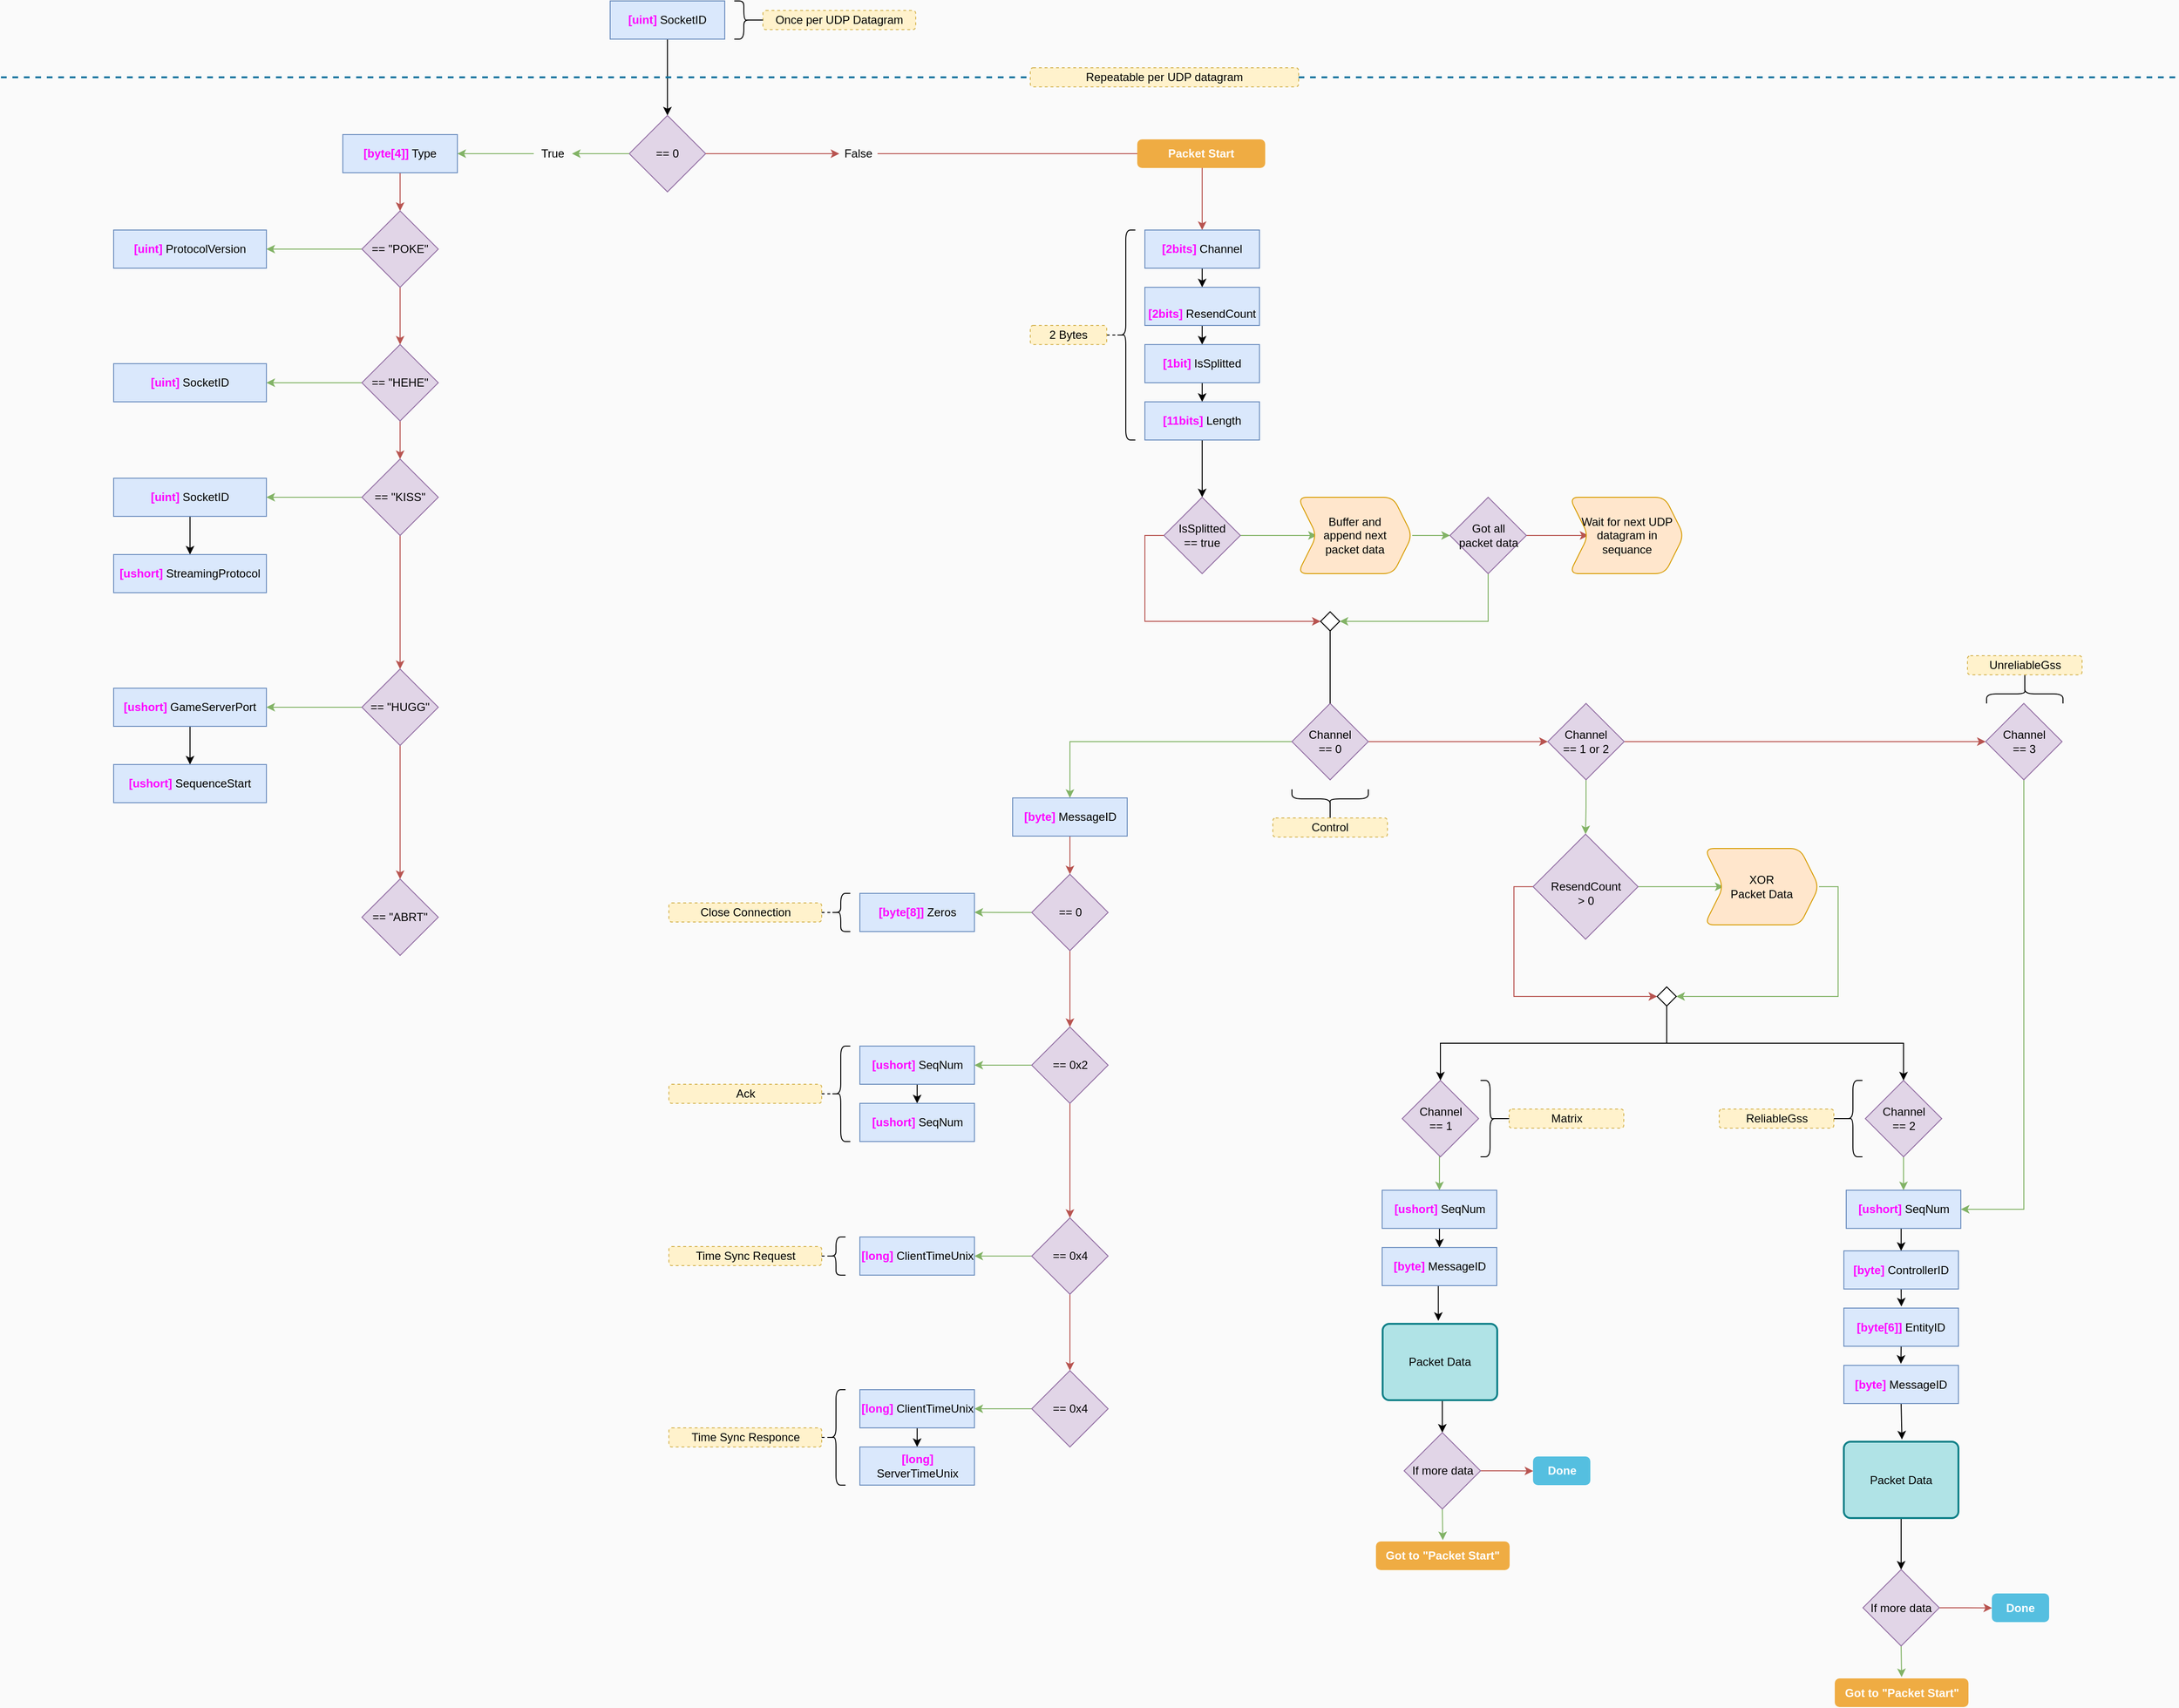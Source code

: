 <mxfile version="10.7.7" type="device"><diagram id="XU6tWNC5kM0793WoLSY4" name="Page-1"><mxGraphModel dx="2434" dy="1565" grid="0" gridSize="10" guides="1" tooltips="1" connect="1" arrows="1" fold="1" page="0" pageScale="1" pageWidth="850" pageHeight="1100" background="#FAFAFA" math="0" shadow="0"><root><mxCell id="0"/><mxCell id="1" parent="0"/><mxCell id="kHYOnAYjm4dUGrkL1IMa-3" style="edgeStyle=orthogonalEdgeStyle;rounded=0;orthogonalLoop=1;jettySize=auto;html=1;exitX=0.5;exitY=1;exitDx=0;exitDy=0;entryX=0.5;entryY=0;entryDx=0;entryDy=0;" parent="1" source="kHYOnAYjm4dUGrkL1IMa-1" target="kHYOnAYjm4dUGrkL1IMa-2" edge="1"><mxGeometry relative="1" as="geometry"/></mxCell><mxCell id="kHYOnAYjm4dUGrkL1IMa-1" value="&lt;div&gt;&lt;font color=&quot;#FF00FF&quot;&gt;&lt;b&gt;[uint]&lt;/b&gt;&lt;/font&gt; SocketID&lt;/div&gt;" style="rounded=0;whiteSpace=wrap;html=1;fillColor=#dae8fc;strokeColor=#6c8ebf;" parent="1" vertex="1"><mxGeometry x="360" y="-40" width="120" height="40" as="geometry"/></mxCell><mxCell id="kHYOnAYjm4dUGrkL1IMa-29" style="edgeStyle=orthogonalEdgeStyle;rounded=0;orthogonalLoop=1;jettySize=auto;html=1;exitX=0;exitY=0.5;exitDx=0;exitDy=0;fillColor=#d5e8d4;strokeColor=#82b366;" parent="1" source="kHYOnAYjm4dUGrkL1IMa-42" target="kHYOnAYjm4dUGrkL1IMa-4" edge="1"><mxGeometry relative="1" as="geometry"/></mxCell><mxCell id="kHYOnAYjm4dUGrkL1IMa-40" style="edgeStyle=orthogonalEdgeStyle;rounded=0;orthogonalLoop=1;jettySize=auto;html=1;exitX=1;exitY=0.5;exitDx=0;exitDy=0;entryX=0.5;entryY=0;entryDx=0;entryDy=0;fillColor=#f8cecc;strokeColor=#b85450;" parent="1" source="kHYOnAYjm4dUGrkL1IMa-45" target="kHYOnAYjm4dUGrkL1IMa-36" edge="1"><mxGeometry relative="1" as="geometry"/></mxCell><mxCell id="kHYOnAYjm4dUGrkL1IMa-2" value="== 0" style="rhombus;whiteSpace=wrap;html=1;fillColor=#e1d5e7;strokeColor=#9673a6;" parent="1" vertex="1"><mxGeometry x="380" y="80" width="80" height="80" as="geometry"/></mxCell><mxCell id="kHYOnAYjm4dUGrkL1IMa-6" style="edgeStyle=orthogonalEdgeStyle;rounded=0;orthogonalLoop=1;jettySize=auto;html=1;exitX=0.5;exitY=1;exitDx=0;exitDy=0;entryX=0.5;entryY=0;entryDx=0;entryDy=0;fillColor=#f8cecc;strokeColor=#b85450;" parent="1" source="kHYOnAYjm4dUGrkL1IMa-4" target="kHYOnAYjm4dUGrkL1IMa-5" edge="1"><mxGeometry relative="1" as="geometry"/></mxCell><mxCell id="kHYOnAYjm4dUGrkL1IMa-4" value="&lt;font color=&quot;#FF00FF&quot;&gt;&lt;b&gt;[byte[4]]&lt;/b&gt;&lt;/font&gt; Type" style="rounded=0;whiteSpace=wrap;html=1;fillColor=#dae8fc;strokeColor=#6c8ebf;" parent="1" vertex="1"><mxGeometry x="80" y="100" width="120" height="40" as="geometry"/></mxCell><mxCell id="kHYOnAYjm4dUGrkL1IMa-8" style="edgeStyle=orthogonalEdgeStyle;rounded=0;orthogonalLoop=1;jettySize=auto;html=1;entryX=1;entryY=0.5;entryDx=0;entryDy=0;fillColor=#d5e8d4;strokeColor=#82b366;" parent="1" source="kHYOnAYjm4dUGrkL1IMa-5" target="kHYOnAYjm4dUGrkL1IMa-7" edge="1"><mxGeometry relative="1" as="geometry"/></mxCell><mxCell id="kHYOnAYjm4dUGrkL1IMa-12" style="edgeStyle=orthogonalEdgeStyle;rounded=0;orthogonalLoop=1;jettySize=auto;html=1;exitX=0.5;exitY=1;exitDx=0;exitDy=0;entryX=0.5;entryY=0;entryDx=0;entryDy=0;fillColor=#f8cecc;strokeColor=#b85450;" parent="1" source="kHYOnAYjm4dUGrkL1IMa-5" target="kHYOnAYjm4dUGrkL1IMa-10" edge="1"><mxGeometry relative="1" as="geometry"/></mxCell><mxCell id="kHYOnAYjm4dUGrkL1IMa-5" value="== &quot;POKE&quot;" style="rhombus;whiteSpace=wrap;html=1;fillColor=#e1d5e7;strokeColor=#9673a6;" parent="1" vertex="1"><mxGeometry x="100" y="180" width="80" height="80" as="geometry"/></mxCell><mxCell id="kHYOnAYjm4dUGrkL1IMa-7" value="&lt;font color=&quot;#FF00FF&quot;&gt;&lt;b&gt;[uint]&lt;/b&gt;&lt;/font&gt; ProtocolVersion" style="rounded=0;whiteSpace=wrap;html=1;fillColor=#dae8fc;strokeColor=#6c8ebf;" parent="1" vertex="1"><mxGeometry x="-160" y="200" width="160" height="40" as="geometry"/></mxCell><mxCell id="kHYOnAYjm4dUGrkL1IMa-9" style="edgeStyle=orthogonalEdgeStyle;rounded=0;orthogonalLoop=1;jettySize=auto;html=1;entryX=1;entryY=0.5;entryDx=0;entryDy=0;fillColor=#d5e8d4;strokeColor=#82b366;" parent="1" source="kHYOnAYjm4dUGrkL1IMa-10" target="kHYOnAYjm4dUGrkL1IMa-11" edge="1"><mxGeometry relative="1" as="geometry"/></mxCell><mxCell id="kHYOnAYjm4dUGrkL1IMa-19" style="edgeStyle=orthogonalEdgeStyle;rounded=0;orthogonalLoop=1;jettySize=auto;html=1;exitX=0.5;exitY=1;exitDx=0;exitDy=0;entryX=0.5;entryY=0;entryDx=0;entryDy=0;fillColor=#f8cecc;strokeColor=#b85450;" parent="1" source="kHYOnAYjm4dUGrkL1IMa-10" target="kHYOnAYjm4dUGrkL1IMa-14" edge="1"><mxGeometry relative="1" as="geometry"/></mxCell><mxCell id="kHYOnAYjm4dUGrkL1IMa-10" value="== &quot;HEHE&quot;" style="rhombus;whiteSpace=wrap;html=1;fillColor=#e1d5e7;strokeColor=#9673a6;" parent="1" vertex="1"><mxGeometry x="100" y="320" width="80" height="80" as="geometry"/></mxCell><mxCell id="kHYOnAYjm4dUGrkL1IMa-11" value="&lt;font color=&quot;#FF00FF&quot;&gt;&lt;b&gt;[uint]&lt;/b&gt;&lt;/font&gt; SocketID" style="rounded=0;whiteSpace=wrap;html=1;fillColor=#dae8fc;strokeColor=#6c8ebf;" parent="1" vertex="1"><mxGeometry x="-160" y="340" width="160" height="40" as="geometry"/></mxCell><mxCell id="kHYOnAYjm4dUGrkL1IMa-13" style="edgeStyle=orthogonalEdgeStyle;rounded=0;orthogonalLoop=1;jettySize=auto;html=1;entryX=1;entryY=0.5;entryDx=0;entryDy=0;fillColor=#d5e8d4;strokeColor=#82b366;" parent="1" source="kHYOnAYjm4dUGrkL1IMa-14" target="kHYOnAYjm4dUGrkL1IMa-15" edge="1"><mxGeometry relative="1" as="geometry"/></mxCell><mxCell id="kHYOnAYjm4dUGrkL1IMa-22" style="edgeStyle=orthogonalEdgeStyle;rounded=0;orthogonalLoop=1;jettySize=auto;html=1;exitX=0.5;exitY=1;exitDx=0;exitDy=0;entryX=0.5;entryY=0;entryDx=0;entryDy=0;fillColor=#f8cecc;strokeColor=#b85450;" parent="1" source="kHYOnAYjm4dUGrkL1IMa-14" target="kHYOnAYjm4dUGrkL1IMa-17" edge="1"><mxGeometry relative="1" as="geometry"/></mxCell><mxCell id="kHYOnAYjm4dUGrkL1IMa-14" value="== &quot;KISS&quot;" style="rhombus;whiteSpace=wrap;html=1;fillColor=#e1d5e7;strokeColor=#9673a6;" parent="1" vertex="1"><mxGeometry x="100" y="440" width="80" height="80" as="geometry"/></mxCell><mxCell id="kHYOnAYjm4dUGrkL1IMa-21" style="edgeStyle=orthogonalEdgeStyle;rounded=0;orthogonalLoop=1;jettySize=auto;html=1;exitX=0.5;exitY=1;exitDx=0;exitDy=0;entryX=0.5;entryY=0;entryDx=0;entryDy=0;" parent="1" source="kHYOnAYjm4dUGrkL1IMa-15" target="kHYOnAYjm4dUGrkL1IMa-20" edge="1"><mxGeometry relative="1" as="geometry"/></mxCell><mxCell id="kHYOnAYjm4dUGrkL1IMa-15" value="&lt;font color=&quot;#FF00FF&quot;&gt;&lt;b&gt;[uint]&lt;/b&gt;&lt;/font&gt; SocketID" style="rounded=0;whiteSpace=wrap;html=1;fillColor=#dae8fc;strokeColor=#6c8ebf;" parent="1" vertex="1"><mxGeometry x="-160" y="460" width="160" height="40" as="geometry"/></mxCell><mxCell id="kHYOnAYjm4dUGrkL1IMa-16" style="edgeStyle=orthogonalEdgeStyle;rounded=0;orthogonalLoop=1;jettySize=auto;html=1;entryX=1;entryY=0.5;entryDx=0;entryDy=0;fillColor=#d5e8d4;strokeColor=#82b366;" parent="1" source="kHYOnAYjm4dUGrkL1IMa-17" target="kHYOnAYjm4dUGrkL1IMa-18" edge="1"><mxGeometry relative="1" as="geometry"/></mxCell><mxCell id="kHYOnAYjm4dUGrkL1IMa-27" style="edgeStyle=orthogonalEdgeStyle;rounded=0;orthogonalLoop=1;jettySize=auto;html=1;exitX=0.5;exitY=1;exitDx=0;exitDy=0;entryX=0.5;entryY=0;entryDx=0;entryDy=0;fillColor=#f8cecc;strokeColor=#b85450;" parent="1" source="kHYOnAYjm4dUGrkL1IMa-17" target="kHYOnAYjm4dUGrkL1IMa-26" edge="1"><mxGeometry relative="1" as="geometry"/></mxCell><mxCell id="kHYOnAYjm4dUGrkL1IMa-17" value="== &quot;HUGG&quot;" style="rhombus;whiteSpace=wrap;html=1;fillColor=#e1d5e7;strokeColor=#9673a6;" parent="1" vertex="1"><mxGeometry x="100" y="660" width="80" height="80" as="geometry"/></mxCell><mxCell id="kHYOnAYjm4dUGrkL1IMa-24" style="edgeStyle=orthogonalEdgeStyle;rounded=0;orthogonalLoop=1;jettySize=auto;html=1;exitX=0.5;exitY=1;exitDx=0;exitDy=0;entryX=0.5;entryY=0;entryDx=0;entryDy=0;" parent="1" source="kHYOnAYjm4dUGrkL1IMa-18" target="kHYOnAYjm4dUGrkL1IMa-23" edge="1"><mxGeometry relative="1" as="geometry"/></mxCell><mxCell id="kHYOnAYjm4dUGrkL1IMa-18" value="&lt;font color=&quot;#FF00FF&quot;&gt;&lt;b&gt;[ushort]&lt;/b&gt;&lt;/font&gt; GameServerPort" style="rounded=0;whiteSpace=wrap;html=1;fillColor=#dae8fc;strokeColor=#6c8ebf;" parent="1" vertex="1"><mxGeometry x="-160" y="680" width="160" height="40" as="geometry"/></mxCell><mxCell id="kHYOnAYjm4dUGrkL1IMa-20" value="&lt;font color=&quot;#FF00FF&quot;&gt;&lt;b&gt;[ushort]&lt;/b&gt;&lt;/font&gt; StreamingProtocol" style="rounded=0;whiteSpace=wrap;html=1;fillColor=#dae8fc;strokeColor=#6c8ebf;" parent="1" vertex="1"><mxGeometry x="-160" y="540" width="160" height="40" as="geometry"/></mxCell><mxCell id="kHYOnAYjm4dUGrkL1IMa-23" value="&lt;div&gt;&lt;font color=&quot;#FF00FF&quot;&gt;&lt;b&gt;[ushort]&lt;/b&gt;&lt;/font&gt; SequenceStart&lt;/div&gt;" style="rounded=0;whiteSpace=wrap;html=1;fillColor=#dae8fc;strokeColor=#6c8ebf;" parent="1" vertex="1"><mxGeometry x="-160" y="760" width="160" height="40" as="geometry"/></mxCell><mxCell id="kHYOnAYjm4dUGrkL1IMa-26" value="== &quot;ABRT&quot;" style="rhombus;whiteSpace=wrap;html=1;fillColor=#e1d5e7;strokeColor=#9673a6;" parent="1" vertex="1"><mxGeometry x="100" y="880" width="80" height="80" as="geometry"/></mxCell><mxCell id="kHYOnAYjm4dUGrkL1IMa-49" style="edgeStyle=orthogonalEdgeStyle;rounded=0;orthogonalLoop=1;jettySize=auto;html=1;exitX=0.5;exitY=1;exitDx=0;exitDy=0;entryX=0.5;entryY=0;entryDx=0;entryDy=0;" parent="1" source="kHYOnAYjm4dUGrkL1IMa-36" target="kHYOnAYjm4dUGrkL1IMa-37" edge="1"><mxGeometry relative="1" as="geometry"/></mxCell><mxCell id="kHYOnAYjm4dUGrkL1IMa-36" value="&lt;font color=&quot;#FF00FF&quot;&gt;&lt;b&gt;[2bits]&lt;/b&gt;&lt;/font&gt; Channel" style="rounded=0;whiteSpace=wrap;html=1;fillColor=#dae8fc;strokeColor=#6c8ebf;" parent="1" vertex="1"><mxGeometry x="920" y="200" width="120" height="40" as="geometry"/></mxCell><mxCell id="kHYOnAYjm4dUGrkL1IMa-50" style="edgeStyle=orthogonalEdgeStyle;rounded=0;orthogonalLoop=1;jettySize=auto;html=1;exitX=0.5;exitY=1;exitDx=0;exitDy=0;entryX=0.5;entryY=0;entryDx=0;entryDy=0;" parent="1" source="kHYOnAYjm4dUGrkL1IMa-37" target="kHYOnAYjm4dUGrkL1IMa-38" edge="1"><mxGeometry relative="1" as="geometry"/></mxCell><mxCell id="kHYOnAYjm4dUGrkL1IMa-37" value="&lt;div align=&quot;center&quot;&gt;&lt;b&gt;&lt;font color=&quot;#FF00FF&quot;&gt;&lt;br&gt;&lt;/font&gt;&lt;/b&gt;&lt;/div&gt;&lt;div align=&quot;center&quot;&gt;&lt;b&gt;&lt;font color=&quot;#FF00FF&quot;&gt;[2bits]&lt;/font&gt;&lt;/b&gt; ResendCount&lt;/div&gt;" style="rounded=0;whiteSpace=wrap;html=1;fillColor=#dae8fc;strokeColor=#6c8ebf;" parent="1" vertex="1"><mxGeometry x="920" y="260" width="120" height="40" as="geometry"/></mxCell><mxCell id="kHYOnAYjm4dUGrkL1IMa-51" style="edgeStyle=orthogonalEdgeStyle;rounded=0;orthogonalLoop=1;jettySize=auto;html=1;exitX=0.5;exitY=1;exitDx=0;exitDy=0;entryX=0.5;entryY=0;entryDx=0;entryDy=0;" parent="1" source="kHYOnAYjm4dUGrkL1IMa-38" target="kHYOnAYjm4dUGrkL1IMa-39" edge="1"><mxGeometry relative="1" as="geometry"/></mxCell><mxCell id="kHYOnAYjm4dUGrkL1IMa-38" value="&lt;font color=&quot;#FF00FF&quot;&gt;&lt;b&gt;[1bit]&lt;/b&gt;&lt;/font&gt; IsSplitted" style="rounded=0;whiteSpace=wrap;html=1;fillColor=#dae8fc;strokeColor=#6c8ebf;" parent="1" vertex="1"><mxGeometry x="920" y="320" width="120" height="40" as="geometry"/></mxCell><mxCell id="kHYOnAYjm4dUGrkL1IMa-197" style="edgeStyle=orthogonalEdgeStyle;rounded=1;orthogonalLoop=1;jettySize=auto;html=1;exitX=0.5;exitY=1;exitDx=0;exitDy=0;entryX=0.5;entryY=0;entryDx=0;entryDy=0;endArrow=classic;endFill=1;strokeWidth=1;" parent="1" source="kHYOnAYjm4dUGrkL1IMa-39" target="kHYOnAYjm4dUGrkL1IMa-196" edge="1"><mxGeometry relative="1" as="geometry"/></mxCell><mxCell id="kHYOnAYjm4dUGrkL1IMa-39" value="&lt;font color=&quot;#FF00FF&quot;&gt;&lt;b&gt;[11bits]&lt;/b&gt;&lt;/font&gt; Length" style="rounded=0;whiteSpace=wrap;html=1;fillColor=#dae8fc;strokeColor=#6c8ebf;" parent="1" vertex="1"><mxGeometry x="920" y="380" width="120" height="40" as="geometry"/></mxCell><mxCell id="kHYOnAYjm4dUGrkL1IMa-42" value="True" style="text;html=1;strokeColor=none;fillColor=none;align=center;verticalAlign=middle;whiteSpace=wrap;rounded=0;" parent="1" vertex="1"><mxGeometry x="280" y="110" width="40" height="20" as="geometry"/></mxCell><mxCell id="kHYOnAYjm4dUGrkL1IMa-44" style="edgeStyle=orthogonalEdgeStyle;rounded=0;orthogonalLoop=1;jettySize=auto;html=1;exitX=0;exitY=0.5;exitDx=0;exitDy=0;fillColor=#d5e8d4;strokeColor=#82b366;" parent="1" source="kHYOnAYjm4dUGrkL1IMa-2" target="kHYOnAYjm4dUGrkL1IMa-42" edge="1"><mxGeometry relative="1" as="geometry"><mxPoint x="380" y="120" as="sourcePoint"/><mxPoint x="200" y="120" as="targetPoint"/></mxGeometry></mxCell><mxCell id="kHYOnAYjm4dUGrkL1IMa-45" value="False" style="text;html=1;strokeColor=none;fillColor=none;align=center;verticalAlign=middle;whiteSpace=wrap;rounded=0;" parent="1" vertex="1"><mxGeometry x="600" y="110" width="40" height="20" as="geometry"/></mxCell><mxCell id="kHYOnAYjm4dUGrkL1IMa-48" style="edgeStyle=orthogonalEdgeStyle;rounded=0;orthogonalLoop=1;jettySize=auto;html=1;exitX=1;exitY=0.5;exitDx=0;exitDy=0;entryX=0;entryY=0.5;entryDx=0;entryDy=0;fillColor=#f8cecc;strokeColor=#b85450;" parent="1" source="kHYOnAYjm4dUGrkL1IMa-2" target="kHYOnAYjm4dUGrkL1IMa-45" edge="1"><mxGeometry relative="1" as="geometry"><mxPoint x="460" y="120" as="sourcePoint"/><mxPoint x="900" y="200" as="targetPoint"/></mxGeometry></mxCell><mxCell id="kHYOnAYjm4dUGrkL1IMa-52" value="" style="shape=curlyBracket;whiteSpace=wrap;html=1;rounded=1;" parent="1" vertex="1"><mxGeometry x="890" y="200" width="20" height="220" as="geometry"/></mxCell><mxCell id="kHYOnAYjm4dUGrkL1IMa-64" style="edgeStyle=orthogonalEdgeStyle;orthogonalLoop=1;jettySize=auto;html=1;exitX=1;exitY=0.5;exitDx=0;exitDy=0;entryX=0.1;entryY=0.5;entryDx=0;entryDy=0;entryPerimeter=0;endArrow=none;endFill=0;rounded=0;dashed=1;" parent="1" source="kHYOnAYjm4dUGrkL1IMa-53" target="kHYOnAYjm4dUGrkL1IMa-52" edge="1"><mxGeometry relative="1" as="geometry"/></mxCell><mxCell id="kHYOnAYjm4dUGrkL1IMa-53" value="2 Bytes" style="text;html=1;strokeColor=#d6b656;fillColor=#fff2cc;align=center;verticalAlign=middle;whiteSpace=wrap;rounded=1;glass=0;comic=0;shadow=0;dashed=1;" parent="1" vertex="1"><mxGeometry x="800" y="300" width="80" height="20" as="geometry"/></mxCell><mxCell id="kHYOnAYjm4dUGrkL1IMa-186" value="" style="endArrow=none;dashed=1;html=1;fillColor=#b1ddf0;strokeColor=#10739e;strokeWidth=2;rounded=1;" parent="1" source="kHYOnAYjm4dUGrkL1IMa-192" edge="1"><mxGeometry width="50" height="50" relative="1" as="geometry"><mxPoint x="-400" y="40" as="sourcePoint"/><mxPoint x="2000" y="40" as="targetPoint"/></mxGeometry></mxCell><mxCell id="kHYOnAYjm4dUGrkL1IMa-188" value="Once per UDP Datagram" style="text;html=1;strokeColor=#d6b656;fillColor=#fff2cc;align=center;verticalAlign=middle;whiteSpace=wrap;rounded=1;glass=0;comic=0;shadow=0;dashed=1;" parent="1" vertex="1"><mxGeometry x="520" y="-30" width="160" height="20" as="geometry"/></mxCell><mxCell id="kHYOnAYjm4dUGrkL1IMa-191" style="edgeStyle=orthogonalEdgeStyle;rounded=0;orthogonalLoop=1;jettySize=auto;html=1;exitX=0.1;exitY=0.5;exitDx=0;exitDy=0;exitPerimeter=0;entryX=0;entryY=0.5;entryDx=0;entryDy=0;endArrow=none;endFill=0;" parent="1" source="kHYOnAYjm4dUGrkL1IMa-190" target="kHYOnAYjm4dUGrkL1IMa-188" edge="1"><mxGeometry relative="1" as="geometry"/></mxCell><mxCell id="kHYOnAYjm4dUGrkL1IMa-190" value="" style="shape=curlyBracket;whiteSpace=wrap;html=1;rounded=1;shadow=0;glass=0;comic=0;fillColor=#ffffff;rotation=180;" parent="1" vertex="1"><mxGeometry x="490" y="-40" width="20" height="40" as="geometry"/></mxCell><mxCell id="kHYOnAYjm4dUGrkL1IMa-192" value="Repeatable per UDP datagram" style="text;html=1;strokeColor=#d6b656;fillColor=#fff2cc;align=center;verticalAlign=middle;whiteSpace=wrap;rounded=1;glass=0;comic=0;shadow=0;dashed=1;" parent="1" vertex="1"><mxGeometry x="800" y="30" width="281" height="20" as="geometry"/></mxCell><mxCell id="kHYOnAYjm4dUGrkL1IMa-194" value="" style="endArrow=none;dashed=1;html=1;fillColor=#b1ddf0;strokeColor=#10739e;strokeWidth=2;rounded=1;" parent="1" target="kHYOnAYjm4dUGrkL1IMa-192" edge="1"><mxGeometry width="50" height="50" relative="1" as="geometry"><mxPoint x="-278" y="40" as="sourcePoint"/><mxPoint x="2403" y="40" as="targetPoint"/></mxGeometry></mxCell><mxCell id="kHYOnAYjm4dUGrkL1IMa-199" style="edgeStyle=orthogonalEdgeStyle;rounded=1;orthogonalLoop=1;jettySize=auto;html=1;exitX=1;exitY=0.5;exitDx=0;exitDy=0;entryX=0;entryY=0.5;entryDx=0;entryDy=0;endArrow=classic;endFill=1;strokeWidth=1;fillColor=#d5e8d4;strokeColor=#82b366;" parent="1" source="kHYOnAYjm4dUGrkL1IMa-196" target="kHYOnAYjm4dUGrkL1IMa-198" edge="1"><mxGeometry relative="1" as="geometry"/></mxCell><mxCell id="kHYOnAYjm4dUGrkL1IMa-308" style="edgeStyle=orthogonalEdgeStyle;rounded=0;orthogonalLoop=1;jettySize=auto;html=1;exitX=0;exitY=0.5;exitDx=0;exitDy=0;entryX=0;entryY=0.5;entryDx=0;entryDy=0;endArrow=classic;endFill=1;strokeWidth=1;fillColor=#f8cecc;strokeColor=#b85450;" parent="1" source="kHYOnAYjm4dUGrkL1IMa-196" target="kHYOnAYjm4dUGrkL1IMa-304" edge="1"><mxGeometry relative="1" as="geometry"/></mxCell><mxCell id="kHYOnAYjm4dUGrkL1IMa-196" value="&lt;div&gt;IsSplitted&lt;/div&gt;&lt;div&gt;== true&lt;br&gt;&lt;/div&gt;" style="rhombus;whiteSpace=wrap;html=1;fillColor=#e1d5e7;strokeColor=#9673a6;" parent="1" vertex="1"><mxGeometry x="940" y="480" width="80" height="80" as="geometry"/></mxCell><mxCell id="kHYOnAYjm4dUGrkL1IMa-318" style="edgeStyle=orthogonalEdgeStyle;rounded=0;orthogonalLoop=1;jettySize=auto;html=1;exitX=1;exitY=0.5;exitDx=0;exitDy=0;entryX=0;entryY=0.5;entryDx=0;entryDy=0;endArrow=classic;endFill=1;strokeWidth=1;fillColor=#d5e8d4;strokeColor=#82b366;" parent="1" source="kHYOnAYjm4dUGrkL1IMa-198" target="kHYOnAYjm4dUGrkL1IMa-317" edge="1"><mxGeometry relative="1" as="geometry"/></mxCell><mxCell id="kHYOnAYjm4dUGrkL1IMa-198" value="&lt;div&gt;Buffer and&lt;/div&gt;&lt;div&gt;append next&lt;/div&gt;&lt;div&gt;packet data&lt;br&gt;&lt;/div&gt;" style="shape=step;perimeter=stepPerimeter;whiteSpace=wrap;html=1;fixedSize=1;rounded=1;shadow=0;glass=0;comic=0;fillColor=#ffe6cc;strokeColor=#d79b00;" parent="1" vertex="1"><mxGeometry x="1080" y="480" width="120" height="80" as="geometry"/></mxCell><mxCell id="kHYOnAYjm4dUGrkL1IMa-216" style="edgeStyle=orthogonalEdgeStyle;rounded=0;orthogonalLoop=1;jettySize=auto;html=1;exitX=0.5;exitY=1;exitDx=0;exitDy=0;entryX=0.5;entryY=0;entryDx=0;entryDy=0;endArrow=classic;endFill=1;strokeWidth=1;fillColor=#d5e8d4;strokeColor=#82b366;" parent="1" source="kHYOnAYjm4dUGrkL1IMa-200" target="kHYOnAYjm4dUGrkL1IMa-214" edge="1"><mxGeometry relative="1" as="geometry"/></mxCell><mxCell id="kHYOnAYjm4dUGrkL1IMa-257" style="edgeStyle=orthogonalEdgeStyle;rounded=0;orthogonalLoop=1;jettySize=auto;html=1;exitX=1;exitY=0.5;exitDx=0;exitDy=0;entryX=0;entryY=0.5;entryDx=0;entryDy=0;endArrow=classic;endFill=1;strokeWidth=1;fillColor=#f8cecc;strokeColor=#b85450;" parent="1" source="kHYOnAYjm4dUGrkL1IMa-200" target="kHYOnAYjm4dUGrkL1IMa-207" edge="1"><mxGeometry relative="1" as="geometry"/></mxCell><mxCell id="kHYOnAYjm4dUGrkL1IMa-200" value="&lt;div&gt;Channel&lt;/div&gt;&lt;div&gt;== 1 or 2&lt;br&gt;&lt;/div&gt;" style="rhombus;whiteSpace=wrap;html=1;fillColor=#e1d5e7;strokeColor=#9673a6;" parent="1" vertex="1"><mxGeometry x="1342" y="696" width="80" height="80" as="geometry"/></mxCell><mxCell id="kHYOnAYjm4dUGrkL1IMa-221" style="edgeStyle=orthogonalEdgeStyle;rounded=0;orthogonalLoop=1;jettySize=auto;html=1;exitX=1;exitY=0.5;exitDx=0;exitDy=0;entryX=0;entryY=0.5;entryDx=0;entryDy=0;endArrow=classic;endFill=1;strokeWidth=1;fillColor=#f8cecc;strokeColor=#b85450;" parent="1" source="kHYOnAYjm4dUGrkL1IMa-206" target="kHYOnAYjm4dUGrkL1IMa-200" edge="1"><mxGeometry relative="1" as="geometry"/></mxCell><mxCell id="kHYOnAYjm4dUGrkL1IMa-298" style="edgeStyle=orthogonalEdgeStyle;rounded=0;orthogonalLoop=1;jettySize=auto;html=1;exitX=0;exitY=0.5;exitDx=0;exitDy=0;entryX=0.5;entryY=0;entryDx=0;entryDy=0;endArrow=classic;endFill=1;strokeWidth=1;fillColor=#d5e8d4;strokeColor=#82b366;" parent="1" source="kHYOnAYjm4dUGrkL1IMa-206" target="kHYOnAYjm4dUGrkL1IMa-266" edge="1"><mxGeometry relative="1" as="geometry"/></mxCell><mxCell id="kHYOnAYjm4dUGrkL1IMa-206" value="&lt;div&gt;Channel&lt;/div&gt;&lt;div&gt;== 0&lt;/div&gt;" style="rhombus;whiteSpace=wrap;html=1;fillColor=#e1d5e7;strokeColor=#9673a6;" parent="1" vertex="1"><mxGeometry x="1074" y="696" width="80" height="80" as="geometry"/></mxCell><mxCell id="kHYOnAYjm4dUGrkL1IMa-258" style="edgeStyle=orthogonalEdgeStyle;rounded=0;orthogonalLoop=1;jettySize=auto;html=1;exitX=0.5;exitY=1;exitDx=0;exitDy=0;entryX=1;entryY=0.5;entryDx=0;entryDy=0;endArrow=classic;endFill=1;strokeWidth=1;fillColor=#d5e8d4;strokeColor=#82b366;" parent="1" source="kHYOnAYjm4dUGrkL1IMa-207" target="kHYOnAYjm4dUGrkL1IMa-354" edge="1"><mxGeometry relative="1" as="geometry"/></mxCell><mxCell id="kHYOnAYjm4dUGrkL1IMa-207" value="&lt;div&gt;Channel&lt;/div&gt;&lt;div&gt;== 3&lt;br&gt;&lt;/div&gt;" style="rhombus;whiteSpace=wrap;html=1;fillColor=#e1d5e7;strokeColor=#9673a6;" parent="1" vertex="1"><mxGeometry x="1800.5" y="696" width="80" height="80" as="geometry"/></mxCell><mxCell id="kHYOnAYjm4dUGrkL1IMa-213" style="edgeStyle=orthogonalEdgeStyle;rounded=0;orthogonalLoop=1;jettySize=auto;html=1;exitX=1;exitY=0.5;exitDx=0;exitDy=0;entryX=0;entryY=0.5;entryDx=0;entryDy=0;endArrow=classic;endFill=1;fillColor=#d5e8d4;strokeColor=#82b366;" parent="1" source="kHYOnAYjm4dUGrkL1IMa-214" target="kHYOnAYjm4dUGrkL1IMa-215" edge="1"><mxGeometry relative="1" as="geometry"/></mxCell><mxCell id="kHYOnAYjm4dUGrkL1IMa-238" style="edgeStyle=orthogonalEdgeStyle;rounded=0;orthogonalLoop=1;jettySize=auto;html=1;exitX=0;exitY=0.5;exitDx=0;exitDy=0;entryX=0;entryY=0.5;entryDx=0;entryDy=0;endArrow=classic;endFill=1;strokeWidth=1;fillColor=#f8cecc;strokeColor=#b85450;" parent="1" source="kHYOnAYjm4dUGrkL1IMa-214" target="kHYOnAYjm4dUGrkL1IMa-234" edge="1"><mxGeometry relative="1" as="geometry"/></mxCell><mxCell id="kHYOnAYjm4dUGrkL1IMa-214" value="&lt;div&gt;&lt;br&gt;&lt;/div&gt;&lt;div&gt;ResendCount &lt;br&gt;&lt;/div&gt;&lt;div&gt;&amp;gt; 0&lt;br&gt;&lt;/div&gt;" style="rhombus;whiteSpace=wrap;html=1;fillColor=#e1d5e7;strokeColor=#9673a6;" parent="1" vertex="1"><mxGeometry x="1326.5" y="833" width="110" height="110" as="geometry"/></mxCell><mxCell id="kHYOnAYjm4dUGrkL1IMa-239" style="edgeStyle=orthogonalEdgeStyle;rounded=0;orthogonalLoop=1;jettySize=auto;html=1;exitX=1;exitY=0.5;exitDx=0;exitDy=0;entryX=1;entryY=0.5;entryDx=0;entryDy=0;endArrow=classic;endFill=1;strokeWidth=1;fillColor=#d5e8d4;strokeColor=#82b366;" parent="1" source="kHYOnAYjm4dUGrkL1IMa-215" target="kHYOnAYjm4dUGrkL1IMa-234" edge="1"><mxGeometry relative="1" as="geometry"/></mxCell><mxCell id="kHYOnAYjm4dUGrkL1IMa-215" value="&lt;div&gt;XOR&lt;/div&gt;&lt;div&gt;Packet Data&lt;/div&gt;" style="shape=step;perimeter=stepPerimeter;whiteSpace=wrap;html=1;fixedSize=1;rounded=1;shadow=0;glass=0;comic=0;fillColor=#ffe6cc;strokeColor=#d79b00;" parent="1" vertex="1"><mxGeometry x="1506" y="848" width="120" height="80" as="geometry"/></mxCell><mxCell id="kHYOnAYjm4dUGrkL1IMa-248" style="edgeStyle=orthogonalEdgeStyle;rounded=0;orthogonalLoop=1;jettySize=auto;html=1;exitX=0.5;exitY=1;exitDx=0;exitDy=0;entryX=0.5;entryY=0;entryDx=0;entryDy=0;endArrow=classic;endFill=1;strokeWidth=1;fillColor=#d5e8d4;strokeColor=#82b366;" parent="1" source="kHYOnAYjm4dUGrkL1IMa-223" target="kHYOnAYjm4dUGrkL1IMa-243" edge="1"><mxGeometry relative="1" as="geometry"/></mxCell><mxCell id="kHYOnAYjm4dUGrkL1IMa-223" value="&lt;div&gt;Channel&lt;/div&gt;&lt;div&gt;== 1&lt;br&gt;&lt;/div&gt;" style="rhombus;whiteSpace=wrap;html=1;fillColor=#e1d5e7;strokeColor=#9673a6;" parent="1" vertex="1"><mxGeometry x="1189.5" y="1091" width="80" height="80" as="geometry"/></mxCell><mxCell id="kHYOnAYjm4dUGrkL1IMa-355" style="edgeStyle=orthogonalEdgeStyle;rounded=0;orthogonalLoop=1;jettySize=auto;html=1;exitX=0.5;exitY=1;exitDx=0;exitDy=0;entryX=0.5;entryY=0;entryDx=0;entryDy=0;endArrow=classic;endFill=1;strokeWidth=1;fillColor=#d5e8d4;strokeColor=#82b366;" parent="1" source="kHYOnAYjm4dUGrkL1IMa-224" target="kHYOnAYjm4dUGrkL1IMa-354" edge="1"><mxGeometry relative="1" as="geometry"/></mxCell><mxCell id="kHYOnAYjm4dUGrkL1IMa-224" value="&lt;div&gt;Channel&lt;/div&gt;&lt;div&gt;== 2&lt;br&gt;&lt;/div&gt;" style="rhombus;whiteSpace=wrap;html=1;fillColor=#e1d5e7;strokeColor=#9673a6;" parent="1" vertex="1"><mxGeometry x="1674.5" y="1091" width="80" height="80" as="geometry"/></mxCell><mxCell id="kHYOnAYjm4dUGrkL1IMa-302" style="edgeStyle=orthogonalEdgeStyle;rounded=0;orthogonalLoop=1;jettySize=auto;html=1;exitX=0.1;exitY=0.5;exitDx=0;exitDy=0;exitPerimeter=0;entryX=0;entryY=0.5;entryDx=0;entryDy=0;endArrow=none;endFill=0;strokeWidth=1;" parent="1" source="kHYOnAYjm4dUGrkL1IMa-226" target="kHYOnAYjm4dUGrkL1IMa-227" edge="1"><mxGeometry relative="1" as="geometry"/></mxCell><mxCell id="kHYOnAYjm4dUGrkL1IMa-226" value="" style="shape=curlyBracket;whiteSpace=wrap;html=1;rounded=1;shadow=0;glass=0;comic=0;fillColor=#ffffff;rotation=180;" parent="1" vertex="1"><mxGeometry x="1271.5" y="1091" width="20" height="80" as="geometry"/></mxCell><mxCell id="kHYOnAYjm4dUGrkL1IMa-227" value="Matrix" style="text;html=1;strokeColor=#d6b656;fillColor=#fff2cc;align=center;verticalAlign=middle;whiteSpace=wrap;rounded=1;glass=0;comic=0;shadow=0;dashed=1;" parent="1" vertex="1"><mxGeometry x="1301.5" y="1121" width="120" height="20" as="geometry"/></mxCell><mxCell id="kHYOnAYjm4dUGrkL1IMa-303" style="edgeStyle=orthogonalEdgeStyle;rounded=0;orthogonalLoop=1;jettySize=auto;html=1;exitX=0.1;exitY=0.5;exitDx=0;exitDy=0;exitPerimeter=0;entryX=1;entryY=0.5;entryDx=0;entryDy=0;endArrow=none;endFill=0;strokeWidth=1;" parent="1" source="kHYOnAYjm4dUGrkL1IMa-229" target="kHYOnAYjm4dUGrkL1IMa-230" edge="1"><mxGeometry relative="1" as="geometry"/></mxCell><mxCell id="kHYOnAYjm4dUGrkL1IMa-229" value="" style="shape=curlyBracket;whiteSpace=wrap;html=1;rounded=1;shadow=0;glass=0;comic=0;fillColor=#ffffff;rotation=0;" parent="1" vertex="1"><mxGeometry x="1651.5" y="1091" width="20" height="80" as="geometry"/></mxCell><mxCell id="kHYOnAYjm4dUGrkL1IMa-230" value="&lt;span&gt;ReliableGss &lt;/span&gt;" style="text;html=1;strokeColor=#d6b656;fillColor=#fff2cc;align=center;verticalAlign=middle;whiteSpace=wrap;rounded=1;glass=0;comic=0;shadow=0;dashed=1;" parent="1" vertex="1"><mxGeometry x="1521.5" y="1121" width="120" height="20" as="geometry"/></mxCell><mxCell id="kHYOnAYjm4dUGrkL1IMa-240" style="edgeStyle=orthogonalEdgeStyle;rounded=0;orthogonalLoop=1;jettySize=auto;html=1;exitX=0.5;exitY=1;exitDx=0;exitDy=0;entryX=0.5;entryY=0;entryDx=0;entryDy=0;endArrow=classic;endFill=1;strokeWidth=1;" parent="1" source="kHYOnAYjm4dUGrkL1IMa-234" target="kHYOnAYjm4dUGrkL1IMa-223" edge="1"><mxGeometry relative="1" as="geometry"/></mxCell><mxCell id="kHYOnAYjm4dUGrkL1IMa-241" style="edgeStyle=orthogonalEdgeStyle;rounded=0;orthogonalLoop=1;jettySize=auto;html=1;exitX=0.5;exitY=1;exitDx=0;exitDy=0;entryX=0.5;entryY=0;entryDx=0;entryDy=0;endArrow=classic;endFill=1;strokeWidth=1;" parent="1" source="kHYOnAYjm4dUGrkL1IMa-234" target="kHYOnAYjm4dUGrkL1IMa-224" edge="1"><mxGeometry relative="1" as="geometry"/></mxCell><mxCell id="kHYOnAYjm4dUGrkL1IMa-234" value="" style="rhombus;whiteSpace=wrap;html=1;rounded=0;shadow=0;glass=0;comic=0;fillColor=#ffffff;" parent="1" vertex="1"><mxGeometry x="1456.5" y="993" width="20" height="20" as="geometry"/></mxCell><mxCell id="kHYOnAYjm4dUGrkL1IMa-242" style="edgeStyle=orthogonalEdgeStyle;rounded=0;orthogonalLoop=1;jettySize=auto;html=1;exitX=0.5;exitY=1;exitDx=0;exitDy=0;entryX=0.5;entryY=0;entryDx=0;entryDy=0;endArrow=classic;endFill=1;" parent="1" source="kHYOnAYjm4dUGrkL1IMa-243" target="kHYOnAYjm4dUGrkL1IMa-245" edge="1"><mxGeometry relative="1" as="geometry"/></mxCell><mxCell id="kHYOnAYjm4dUGrkL1IMa-243" value="&lt;font color=&quot;#FF00FF&quot;&gt;&lt;b&gt;[ushort]&lt;/b&gt;&lt;/font&gt; SeqNum" style="rounded=0;whiteSpace=wrap;html=1;fillColor=#dae8fc;strokeColor=#6c8ebf;" parent="1" vertex="1"><mxGeometry x="1168.5" y="1206" width="120" height="40" as="geometry"/></mxCell><mxCell id="kHYOnAYjm4dUGrkL1IMa-244" style="edgeStyle=orthogonalEdgeStyle;rounded=0;orthogonalLoop=1;jettySize=auto;html=1;exitX=0.5;exitY=1;exitDx=0;exitDy=0;entryX=0.486;entryY=-0.039;entryDx=0;entryDy=0;entryPerimeter=0;endArrow=classic;endFill=1;" parent="1" source="kHYOnAYjm4dUGrkL1IMa-245" target="kHYOnAYjm4dUGrkL1IMa-246" edge="1"><mxGeometry relative="1" as="geometry"/></mxCell><mxCell id="kHYOnAYjm4dUGrkL1IMa-245" value="&lt;font color=&quot;#FF00FF&quot;&gt;&lt;b&gt;[byte]&lt;/b&gt;&lt;/font&gt; MessageID" style="rounded=0;whiteSpace=wrap;html=1;fillColor=#dae8fc;strokeColor=#6c8ebf;" parent="1" vertex="1"><mxGeometry x="1168.5" y="1266" width="120" height="40" as="geometry"/></mxCell><mxCell id="kHYOnAYjm4dUGrkL1IMa-334" style="edgeStyle=orthogonalEdgeStyle;rounded=0;orthogonalLoop=1;jettySize=auto;html=1;exitX=0.5;exitY=1;exitDx=0;exitDy=0;entryX=0.5;entryY=0;entryDx=0;entryDy=0;endArrow=classic;endFill=1;strokeWidth=1;" parent="1" source="kHYOnAYjm4dUGrkL1IMa-246" target="kHYOnAYjm4dUGrkL1IMa-333" edge="1"><mxGeometry relative="1" as="geometry"/></mxCell><mxCell id="kHYOnAYjm4dUGrkL1IMa-246" value="Packet Data" style="rounded=1;whiteSpace=wrap;html=1;absoluteArcSize=1;arcSize=14;strokeWidth=2;shadow=0;glass=0;comic=0;fillColor=#b0e3e6;strokeColor=#0e8088;" parent="1" vertex="1"><mxGeometry x="1169" y="1346" width="120" height="80" as="geometry"/></mxCell><mxCell id="kHYOnAYjm4dUGrkL1IMa-249" style="edgeStyle=orthogonalEdgeStyle;rounded=0;orthogonalLoop=1;jettySize=auto;html=1;exitX=0.5;exitY=1;exitDx=0;exitDy=0;entryX=0.502;entryY=-0.042;entryDx=0;entryDy=0;entryPerimeter=0;endArrow=classic;endFill=1;" parent="1" source="kHYOnAYjm4dUGrkL1IMa-250" target="kHYOnAYjm4dUGrkL1IMa-252" edge="1"><mxGeometry relative="1" as="geometry"/></mxCell><mxCell id="kHYOnAYjm4dUGrkL1IMa-250" value="&lt;font color=&quot;#FF00FF&quot;&gt;&lt;b&gt;[byte]&lt;/b&gt;&lt;/font&gt; ControllerID" style="rounded=0;whiteSpace=wrap;html=1;fillColor=#dae8fc;strokeColor=#6c8ebf;" parent="1" vertex="1"><mxGeometry x="1652" y="1269.5" width="120" height="40" as="geometry"/></mxCell><mxCell id="kHYOnAYjm4dUGrkL1IMa-251" style="edgeStyle=orthogonalEdgeStyle;rounded=0;orthogonalLoop=1;jettySize=auto;html=1;exitX=0.5;exitY=1;exitDx=0;exitDy=0;entryX=0.498;entryY=-0.042;entryDx=0;entryDy=0;entryPerimeter=0;endArrow=classic;endFill=1;" parent="1" source="kHYOnAYjm4dUGrkL1IMa-252" target="kHYOnAYjm4dUGrkL1IMa-254" edge="1"><mxGeometry relative="1" as="geometry"/></mxCell><mxCell id="kHYOnAYjm4dUGrkL1IMa-252" value="&lt;font color=&quot;#FF00FF&quot;&gt;&lt;b&gt;[byte[6]]&lt;/b&gt;&lt;/font&gt; EntityID" style="rounded=0;whiteSpace=wrap;html=1;fillColor=#dae8fc;strokeColor=#6c8ebf;" parent="1" vertex="1"><mxGeometry x="1652" y="1329.5" width="120" height="40" as="geometry"/></mxCell><mxCell id="kHYOnAYjm4dUGrkL1IMa-253" style="edgeStyle=orthogonalEdgeStyle;rounded=0;orthogonalLoop=1;jettySize=auto;html=1;exitX=0.5;exitY=1;exitDx=0;exitDy=0;entryX=0.507;entryY=-0.03;entryDx=0;entryDy=0;entryPerimeter=0;endArrow=classic;endFill=1;" parent="1" source="kHYOnAYjm4dUGrkL1IMa-254" target="kHYOnAYjm4dUGrkL1IMa-255" edge="1"><mxGeometry relative="1" as="geometry"/></mxCell><mxCell id="kHYOnAYjm4dUGrkL1IMa-254" value="&lt;font color=&quot;#FF00FF&quot;&gt;&lt;b&gt;[byte]&lt;/b&gt;&lt;/font&gt; MessageID" style="rounded=0;whiteSpace=wrap;html=1;fillColor=#dae8fc;strokeColor=#6c8ebf;" parent="1" vertex="1"><mxGeometry x="1652" y="1389.5" width="120" height="40" as="geometry"/></mxCell><mxCell id="kHYOnAYjm4dUGrkL1IMa-353" style="edgeStyle=orthogonalEdgeStyle;rounded=0;orthogonalLoop=1;jettySize=auto;html=1;exitX=0.5;exitY=1;exitDx=0;exitDy=0;entryX=0.5;entryY=0;entryDx=0;entryDy=0;endArrow=classic;endFill=1;strokeWidth=1;" parent="1" source="kHYOnAYjm4dUGrkL1IMa-255" target="kHYOnAYjm4dUGrkL1IMa-347" edge="1"><mxGeometry relative="1" as="geometry"/></mxCell><mxCell id="kHYOnAYjm4dUGrkL1IMa-255" value="Packet Data" style="rounded=1;whiteSpace=wrap;html=1;absoluteArcSize=1;arcSize=14;strokeWidth=2;shadow=0;glass=0;comic=0;fillColor=#b0e3e6;strokeColor=#0e8088;" parent="1" vertex="1"><mxGeometry x="1652" y="1469.5" width="120" height="80" as="geometry"/></mxCell><mxCell id="kHYOnAYjm4dUGrkL1IMa-262" style="edgeStyle=orthogonalEdgeStyle;rounded=0;orthogonalLoop=1;jettySize=auto;html=1;exitX=0.1;exitY=0.5;exitDx=0;exitDy=0;exitPerimeter=0;entryX=0.5;entryY=1;entryDx=0;entryDy=0;endArrow=none;endFill=0;" parent="1" source="kHYOnAYjm4dUGrkL1IMa-263" target="kHYOnAYjm4dUGrkL1IMa-264" edge="1"><mxGeometry relative="1" as="geometry"/></mxCell><mxCell id="kHYOnAYjm4dUGrkL1IMa-263" value="" style="shape=curlyBracket;whiteSpace=wrap;html=1;rounded=1;shadow=0;glass=0;comic=0;fillColor=#ffffff;rotation=90;" parent="1" vertex="1"><mxGeometry x="1831.5" y="646" width="20" height="80" as="geometry"/></mxCell><mxCell id="kHYOnAYjm4dUGrkL1IMa-264" value="&lt;span&gt;UnreliableGss &lt;/span&gt;" style="text;html=1;strokeColor=#d6b656;fillColor=#fff2cc;align=center;verticalAlign=middle;whiteSpace=wrap;rounded=1;glass=0;comic=0;shadow=0;dashed=1;" parent="1" vertex="1"><mxGeometry x="1781.5" y="646" width="120" height="20" as="geometry"/></mxCell><mxCell id="kHYOnAYjm4dUGrkL1IMa-265" style="edgeStyle=orthogonalEdgeStyle;rounded=0;orthogonalLoop=1;jettySize=auto;html=1;exitX=0.5;exitY=1;exitDx=0;exitDy=0;entryX=0.5;entryY=0;entryDx=0;entryDy=0;endArrow=classic;endFill=1;fillColor=#f8cecc;strokeColor=#b85450;" parent="1" source="kHYOnAYjm4dUGrkL1IMa-266" target="kHYOnAYjm4dUGrkL1IMa-269" edge="1"><mxGeometry relative="1" as="geometry"/></mxCell><mxCell id="kHYOnAYjm4dUGrkL1IMa-266" value="&lt;font color=&quot;#FF00FF&quot;&gt;&lt;b&gt;[byte]&lt;/b&gt;&lt;/font&gt; MessageID" style="rounded=0;whiteSpace=wrap;html=1;fillColor=#dae8fc;strokeColor=#6c8ebf;" parent="1" vertex="1"><mxGeometry x="781.5" y="795" width="120" height="40" as="geometry"/></mxCell><mxCell id="kHYOnAYjm4dUGrkL1IMa-267" style="edgeStyle=orthogonalEdgeStyle;rounded=0;orthogonalLoop=1;jettySize=auto;html=1;exitX=0;exitY=0.5;exitDx=0;exitDy=0;entryX=1;entryY=0.5;entryDx=0;entryDy=0;endArrow=classic;endFill=1;fillColor=#d5e8d4;strokeColor=#82b366;" parent="1" source="kHYOnAYjm4dUGrkL1IMa-269" edge="1"><mxGeometry relative="1" as="geometry"><mxPoint x="741.5" y="914.833" as="targetPoint"/></mxGeometry></mxCell><mxCell id="kHYOnAYjm4dUGrkL1IMa-268" style="edgeStyle=orthogonalEdgeStyle;rounded=0;orthogonalLoop=1;jettySize=auto;html=1;exitX=0.5;exitY=1;exitDx=0;exitDy=0;entryX=0.5;entryY=0;entryDx=0;entryDy=0;endArrow=classic;endFill=1;fillColor=#f8cecc;strokeColor=#b85450;" parent="1" source="kHYOnAYjm4dUGrkL1IMa-269" target="kHYOnAYjm4dUGrkL1IMa-273" edge="1"><mxGeometry relative="1" as="geometry"/></mxCell><mxCell id="kHYOnAYjm4dUGrkL1IMa-269" value="== 0" style="rhombus;whiteSpace=wrap;html=1;fillColor=#e1d5e7;strokeColor=#9673a6;" parent="1" vertex="1"><mxGeometry x="801.5" y="875" width="80" height="80" as="geometry"/></mxCell><mxCell id="kHYOnAYjm4dUGrkL1IMa-270" value="&lt;font color=&quot;#FF00FF&quot;&gt;&lt;b&gt;[byte[8]]&lt;/b&gt;&lt;/font&gt; Zeros" style="rounded=0;whiteSpace=wrap;html=1;fillColor=#dae8fc;strokeColor=#6c8ebf;" parent="1" vertex="1"><mxGeometry x="621.5" y="895" width="120" height="40" as="geometry"/></mxCell><mxCell id="kHYOnAYjm4dUGrkL1IMa-271" style="edgeStyle=orthogonalEdgeStyle;rounded=0;orthogonalLoop=1;jettySize=auto;html=1;exitX=0;exitY=0.5;exitDx=0;exitDy=0;entryX=1;entryY=0.5;entryDx=0;entryDy=0;endArrow=classic;endFill=1;fillColor=#d5e8d4;strokeColor=#82b366;" parent="1" source="kHYOnAYjm4dUGrkL1IMa-273" target="kHYOnAYjm4dUGrkL1IMa-275" edge="1"><mxGeometry relative="1" as="geometry"/></mxCell><mxCell id="kHYOnAYjm4dUGrkL1IMa-272" style="edgeStyle=orthogonalEdgeStyle;rounded=0;orthogonalLoop=1;jettySize=auto;html=1;exitX=0.5;exitY=1;exitDx=0;exitDy=0;entryX=0.5;entryY=0;entryDx=0;entryDy=0;endArrow=classic;endFill=1;fillColor=#f8cecc;strokeColor=#b85450;" parent="1" source="kHYOnAYjm4dUGrkL1IMa-273" target="kHYOnAYjm4dUGrkL1IMa-279" edge="1"><mxGeometry relative="1" as="geometry"/></mxCell><mxCell id="kHYOnAYjm4dUGrkL1IMa-273" value="== 0x2" style="rhombus;whiteSpace=wrap;html=1;fillColor=#e1d5e7;strokeColor=#9673a6;" parent="1" vertex="1"><mxGeometry x="801.5" y="1035" width="80" height="80" as="geometry"/></mxCell><mxCell id="kHYOnAYjm4dUGrkL1IMa-274" style="edgeStyle=orthogonalEdgeStyle;rounded=0;orthogonalLoop=1;jettySize=auto;html=1;exitX=0.5;exitY=1;exitDx=0;exitDy=0;entryX=0.5;entryY=0;entryDx=0;entryDy=0;endArrow=classic;endFill=1;" parent="1" source="kHYOnAYjm4dUGrkL1IMa-275" target="kHYOnAYjm4dUGrkL1IMa-276" edge="1"><mxGeometry relative="1" as="geometry"/></mxCell><mxCell id="kHYOnAYjm4dUGrkL1IMa-275" value="&lt;font color=&quot;#FF00FF&quot;&gt;&lt;b&gt;[ushort]&lt;/b&gt;&lt;/font&gt; SeqNum" style="rounded=0;whiteSpace=wrap;html=1;fillColor=#dae8fc;strokeColor=#6c8ebf;" parent="1" vertex="1"><mxGeometry x="621.5" y="1055" width="120" height="40" as="geometry"/></mxCell><mxCell id="kHYOnAYjm4dUGrkL1IMa-276" value="&lt;font color=&quot;#FF00FF&quot;&gt;&lt;b&gt;[ushort]&lt;/b&gt;&lt;/font&gt; SeqNum" style="rounded=0;whiteSpace=wrap;html=1;fillColor=#dae8fc;strokeColor=#6c8ebf;" parent="1" vertex="1"><mxGeometry x="621.5" y="1115" width="120" height="40" as="geometry"/></mxCell><mxCell id="kHYOnAYjm4dUGrkL1IMa-277" style="edgeStyle=orthogonalEdgeStyle;rounded=0;orthogonalLoop=1;jettySize=auto;html=1;exitX=0;exitY=0.5;exitDx=0;exitDy=0;entryX=1;entryY=0.5;entryDx=0;entryDy=0;endArrow=classic;endFill=1;fillColor=#d5e8d4;strokeColor=#82b366;" parent="1" source="kHYOnAYjm4dUGrkL1IMa-279" target="kHYOnAYjm4dUGrkL1IMa-280" edge="1"><mxGeometry relative="1" as="geometry"/></mxCell><mxCell id="kHYOnAYjm4dUGrkL1IMa-278" style="edgeStyle=orthogonalEdgeStyle;rounded=0;orthogonalLoop=1;jettySize=auto;html=1;exitX=0.5;exitY=1;exitDx=0;exitDy=0;entryX=0.5;entryY=0;entryDx=0;entryDy=0;endArrow=classic;endFill=1;fillColor=#f8cecc;strokeColor=#b85450;" parent="1" source="kHYOnAYjm4dUGrkL1IMa-279" target="kHYOnAYjm4dUGrkL1IMa-282" edge="1"><mxGeometry relative="1" as="geometry"/></mxCell><mxCell id="kHYOnAYjm4dUGrkL1IMa-279" value="&lt;div&gt;== 0x4&lt;/div&gt;" style="rhombus;whiteSpace=wrap;html=1;fillColor=#e1d5e7;strokeColor=#9673a6;" parent="1" vertex="1"><mxGeometry x="801.5" y="1235" width="80" height="80" as="geometry"/></mxCell><mxCell id="kHYOnAYjm4dUGrkL1IMa-280" value="&lt;font color=&quot;#FF00FF&quot;&gt;&lt;b&gt;[long]&lt;/b&gt;&lt;/font&gt; ClientTimeUnix" style="rounded=0;whiteSpace=wrap;html=1;fillColor=#dae8fc;strokeColor=#6c8ebf;" parent="1" vertex="1"><mxGeometry x="621.5" y="1255" width="120" height="40" as="geometry"/></mxCell><mxCell id="kHYOnAYjm4dUGrkL1IMa-281" style="edgeStyle=orthogonalEdgeStyle;rounded=0;orthogonalLoop=1;jettySize=auto;html=1;exitX=0;exitY=0.5;exitDx=0;exitDy=0;entryX=1;entryY=0.5;entryDx=0;entryDy=0;endArrow=classic;endFill=1;fillColor=#d5e8d4;strokeColor=#82b366;" parent="1" source="kHYOnAYjm4dUGrkL1IMa-282" target="kHYOnAYjm4dUGrkL1IMa-284" edge="1"><mxGeometry relative="1" as="geometry"/></mxCell><mxCell id="kHYOnAYjm4dUGrkL1IMa-282" value="&lt;div&gt;== 0x4&lt;/div&gt;" style="rhombus;whiteSpace=wrap;html=1;fillColor=#e1d5e7;strokeColor=#9673a6;" parent="1" vertex="1"><mxGeometry x="801.5" y="1395" width="80" height="80" as="geometry"/></mxCell><mxCell id="kHYOnAYjm4dUGrkL1IMa-283" style="edgeStyle=orthogonalEdgeStyle;rounded=0;orthogonalLoop=1;jettySize=auto;html=1;exitX=0.5;exitY=1;exitDx=0;exitDy=0;entryX=0.5;entryY=0;entryDx=0;entryDy=0;endArrow=classic;endFill=1;" parent="1" source="kHYOnAYjm4dUGrkL1IMa-284" target="kHYOnAYjm4dUGrkL1IMa-285" edge="1"><mxGeometry relative="1" as="geometry"/></mxCell><mxCell id="kHYOnAYjm4dUGrkL1IMa-284" value="&lt;font color=&quot;#FF00FF&quot;&gt;&lt;b&gt;[long]&lt;/b&gt;&lt;/font&gt; ClientTimeUnix" style="rounded=0;whiteSpace=wrap;html=1;fillColor=#dae8fc;strokeColor=#6c8ebf;" parent="1" vertex="1"><mxGeometry x="621.5" y="1415" width="120" height="40" as="geometry"/></mxCell><mxCell id="kHYOnAYjm4dUGrkL1IMa-285" value="&lt;font color=&quot;#FF00FF&quot;&gt;&lt;b&gt;[long]&lt;/b&gt;&lt;/font&gt; ServerTimeUnix" style="rounded=0;whiteSpace=wrap;html=1;fillColor=#dae8fc;strokeColor=#6c8ebf;" parent="1" vertex="1"><mxGeometry x="621.5" y="1475" width="120" height="40" as="geometry"/></mxCell><mxCell id="kHYOnAYjm4dUGrkL1IMa-286" value="" style="shape=curlyBracket;whiteSpace=wrap;html=1;rounded=1;" parent="1" vertex="1"><mxGeometry x="591.5" y="895" width="20" height="40" as="geometry"/></mxCell><mxCell id="kHYOnAYjm4dUGrkL1IMa-287" style="edgeStyle=orthogonalEdgeStyle;orthogonalLoop=1;jettySize=auto;html=1;exitX=1;exitY=0.5;exitDx=0;exitDy=0;entryX=0.1;entryY=0.5;entryDx=0;entryDy=0;entryPerimeter=0;endArrow=none;endFill=0;rounded=0;dashed=1;" parent="1" source="kHYOnAYjm4dUGrkL1IMa-288" target="kHYOnAYjm4dUGrkL1IMa-286" edge="1"><mxGeometry relative="1" as="geometry"/></mxCell><mxCell id="kHYOnAYjm4dUGrkL1IMa-288" value="Close Connection" style="text;html=1;strokeColor=#d6b656;fillColor=#fff2cc;align=center;verticalAlign=middle;whiteSpace=wrap;rounded=1;glass=0;comic=0;shadow=0;dashed=1;" parent="1" vertex="1"><mxGeometry x="421.5" y="905" width="160" height="20" as="geometry"/></mxCell><mxCell id="kHYOnAYjm4dUGrkL1IMa-289" value="" style="shape=curlyBracket;whiteSpace=wrap;html=1;rounded=1;" parent="1" vertex="1"><mxGeometry x="591.5" y="1055" width="20" height="100" as="geometry"/></mxCell><mxCell id="kHYOnAYjm4dUGrkL1IMa-290" style="edgeStyle=orthogonalEdgeStyle;orthogonalLoop=1;jettySize=auto;html=1;exitX=1;exitY=0.5;exitDx=0;exitDy=0;entryX=0.1;entryY=0.5;entryDx=0;entryDy=0;entryPerimeter=0;endArrow=none;endFill=0;rounded=0;dashed=1;" parent="1" source="kHYOnAYjm4dUGrkL1IMa-291" target="kHYOnAYjm4dUGrkL1IMa-289" edge="1"><mxGeometry relative="1" as="geometry"/></mxCell><mxCell id="kHYOnAYjm4dUGrkL1IMa-291" value="Ack" style="text;html=1;strokeColor=#d6b656;fillColor=#fff2cc;align=center;verticalAlign=middle;whiteSpace=wrap;rounded=1;glass=0;comic=0;shadow=0;dashed=1;" parent="1" vertex="1"><mxGeometry x="421.5" y="1095" width="160" height="20" as="geometry"/></mxCell><mxCell id="kHYOnAYjm4dUGrkL1IMa-292" value="" style="shape=curlyBracket;whiteSpace=wrap;html=1;rounded=1;" parent="1" vertex="1"><mxGeometry x="586.5" y="1255" width="20" height="40" as="geometry"/></mxCell><mxCell id="kHYOnAYjm4dUGrkL1IMa-293" style="edgeStyle=orthogonalEdgeStyle;orthogonalLoop=1;jettySize=auto;html=1;exitX=1;exitY=0.5;exitDx=0;exitDy=0;entryX=0.1;entryY=0.5;entryDx=0;entryDy=0;entryPerimeter=0;endArrow=none;endFill=0;rounded=0;dashed=1;" parent="1" source="kHYOnAYjm4dUGrkL1IMa-294" target="kHYOnAYjm4dUGrkL1IMa-292" edge="1"><mxGeometry relative="1" as="geometry"/></mxCell><mxCell id="kHYOnAYjm4dUGrkL1IMa-294" value="Time Sync Request" style="text;html=1;strokeColor=#d6b656;fillColor=#fff2cc;align=center;verticalAlign=middle;whiteSpace=wrap;rounded=1;glass=0;comic=0;shadow=0;dashed=1;" parent="1" vertex="1"><mxGeometry x="421.5" y="1265" width="160" height="20" as="geometry"/></mxCell><mxCell id="kHYOnAYjm4dUGrkL1IMa-295" value="" style="shape=curlyBracket;whiteSpace=wrap;html=1;rounded=1;" parent="1" vertex="1"><mxGeometry x="586.5" y="1415" width="20" height="100" as="geometry"/></mxCell><mxCell id="kHYOnAYjm4dUGrkL1IMa-296" style="edgeStyle=orthogonalEdgeStyle;orthogonalLoop=1;jettySize=auto;html=1;exitX=1;exitY=0.5;exitDx=0;exitDy=0;entryX=0.1;entryY=0.5;entryDx=0;entryDy=0;entryPerimeter=0;endArrow=none;endFill=0;rounded=0;dashed=1;" parent="1" source="kHYOnAYjm4dUGrkL1IMa-297" target="kHYOnAYjm4dUGrkL1IMa-295" edge="1"><mxGeometry relative="1" as="geometry"/></mxCell><mxCell id="kHYOnAYjm4dUGrkL1IMa-297" value="Time Sync Responce" style="text;html=1;strokeColor=#d6b656;fillColor=#fff2cc;align=center;verticalAlign=middle;whiteSpace=wrap;rounded=1;glass=0;comic=0;shadow=0;dashed=1;" parent="1" vertex="1"><mxGeometry x="421.5" y="1455" width="160" height="20" as="geometry"/></mxCell><mxCell id="kHYOnAYjm4dUGrkL1IMa-299" style="edgeStyle=orthogonalEdgeStyle;rounded=0;orthogonalLoop=1;jettySize=auto;html=1;exitX=0.1;exitY=0.5;exitDx=0;exitDy=0;exitPerimeter=0;entryX=0.5;entryY=0;entryDx=0;entryDy=0;endArrow=none;endFill=0;" parent="1" source="kHYOnAYjm4dUGrkL1IMa-300" target="kHYOnAYjm4dUGrkL1IMa-301" edge="1"><mxGeometry relative="1" as="geometry"/></mxCell><mxCell id="kHYOnAYjm4dUGrkL1IMa-300" value="" style="shape=curlyBracket;whiteSpace=wrap;html=1;rounded=1;shadow=0;glass=0;comic=0;fillColor=#ffffff;rotation=-90;" parent="1" vertex="1"><mxGeometry x="1104" y="756" width="20" height="80" as="geometry"/></mxCell><mxCell id="kHYOnAYjm4dUGrkL1IMa-301" value="Control" style="text;html=1;strokeColor=#d6b656;fillColor=#fff2cc;align=center;verticalAlign=middle;whiteSpace=wrap;rounded=1;glass=0;comic=0;shadow=0;dashed=1;" parent="1" vertex="1"><mxGeometry x="1054" y="816" width="120" height="20" as="geometry"/></mxCell><mxCell id="kHYOnAYjm4dUGrkL1IMa-331" style="edgeStyle=orthogonalEdgeStyle;rounded=0;orthogonalLoop=1;jettySize=auto;html=1;exitX=0.5;exitY=1;exitDx=0;exitDy=0;entryX=0.5;entryY=0;entryDx=0;entryDy=0;endArrow=none;endFill=0;strokeWidth=1;" parent="1" source="kHYOnAYjm4dUGrkL1IMa-304" target="kHYOnAYjm4dUGrkL1IMa-206" edge="1"><mxGeometry relative="1" as="geometry"/></mxCell><mxCell id="kHYOnAYjm4dUGrkL1IMa-304" value="" style="rhombus;whiteSpace=wrap;html=1;rounded=0;shadow=0;glass=0;comic=0;fillColor=#ffffff;" parent="1" vertex="1"><mxGeometry x="1104" y="600" width="20" height="20" as="geometry"/></mxCell><mxCell id="kHYOnAYjm4dUGrkL1IMa-329" style="edgeStyle=orthogonalEdgeStyle;rounded=0;orthogonalLoop=1;jettySize=auto;html=1;exitX=1;exitY=0.5;exitDx=0;exitDy=0;entryX=0;entryY=0.5;entryDx=0;entryDy=0;endArrow=classic;endFill=1;strokeWidth=1;fillColor=#f8cecc;strokeColor=#b85450;" parent="1" source="kHYOnAYjm4dUGrkL1IMa-317" target="kHYOnAYjm4dUGrkL1IMa-323" edge="1"><mxGeometry relative="1" as="geometry"/></mxCell><mxCell id="kHYOnAYjm4dUGrkL1IMa-330" style="edgeStyle=orthogonalEdgeStyle;rounded=0;orthogonalLoop=1;jettySize=auto;html=1;exitX=0.5;exitY=1;exitDx=0;exitDy=0;entryX=1;entryY=0.5;entryDx=0;entryDy=0;endArrow=classic;endFill=1;strokeWidth=1;fillColor=#d5e8d4;strokeColor=#82b366;" parent="1" source="kHYOnAYjm4dUGrkL1IMa-317" target="kHYOnAYjm4dUGrkL1IMa-304" edge="1"><mxGeometry relative="1" as="geometry"/></mxCell><mxCell id="kHYOnAYjm4dUGrkL1IMa-317" value="&lt;div&gt;Got all&lt;/div&gt;&lt;div&gt;packet data&lt;/div&gt;" style="rhombus;whiteSpace=wrap;html=1;fillColor=#e1d5e7;strokeColor=#9673a6;" parent="1" vertex="1"><mxGeometry x="1239.5" y="480" width="80" height="80" as="geometry"/></mxCell><mxCell id="kHYOnAYjm4dUGrkL1IMa-323" value="&lt;div&gt;Wait for next UDP&lt;/div&gt;&lt;div&gt;datagram in sequance&lt;br&gt;&lt;/div&gt;" style="shape=step;perimeter=stepPerimeter;whiteSpace=wrap;html=1;fixedSize=1;rounded=1;shadow=0;glass=0;comic=0;fillColor=#ffe6cc;strokeColor=#d79b00;" parent="1" vertex="1"><mxGeometry x="1364.5" y="480" width="120" height="80" as="geometry"/></mxCell><mxCell id="kHYOnAYjm4dUGrkL1IMa-332" value="Packet Start" style="html=1;shadow=0;dashed=0;shape=mxgraph.bootstrap.rrect;align=center;rSize=5;strokeColor=none;fillColor=#EFAC43;fontColor=#ffffff;fontStyle=1;whiteSpace=wrap;rounded=1;glass=0;comic=0;" parent="1" vertex="1"><mxGeometry x="912" y="105" width="134" height="30" as="geometry"/></mxCell><mxCell id="kHYOnAYjm4dUGrkL1IMa-338" style="edgeStyle=orthogonalEdgeStyle;rounded=0;orthogonalLoop=1;jettySize=auto;html=1;exitX=0.5;exitY=1;exitDx=0;exitDy=0;entryX=0.5;entryY=-0.046;entryDx=0;entryDy=0;entryPerimeter=0;endArrow=classic;endFill=1;strokeWidth=1;fillColor=#d5e8d4;strokeColor=#82b366;" parent="1" source="kHYOnAYjm4dUGrkL1IMa-333" target="kHYOnAYjm4dUGrkL1IMa-337" edge="1"><mxGeometry relative="1" as="geometry"/></mxCell><mxCell id="kHYOnAYjm4dUGrkL1IMa-339" style="edgeStyle=orthogonalEdgeStyle;rounded=0;orthogonalLoop=1;jettySize=auto;html=1;exitX=1;exitY=0.5;exitDx=0;exitDy=0;entryX=0.004;entryY=0.508;entryDx=0;entryDy=0;entryPerimeter=0;endArrow=classic;endFill=1;strokeWidth=1;fillColor=#f8cecc;strokeColor=#b85450;" parent="1" source="kHYOnAYjm4dUGrkL1IMa-333" target="kHYOnAYjm4dUGrkL1IMa-336" edge="1"><mxGeometry relative="1" as="geometry"/></mxCell><mxCell id="kHYOnAYjm4dUGrkL1IMa-333" value="If more data" style="rhombus;whiteSpace=wrap;html=1;fillColor=#e1d5e7;strokeColor=#9673a6;" parent="1" vertex="1"><mxGeometry x="1191.5" y="1460" width="80" height="80" as="geometry"/></mxCell><mxCell id="kHYOnAYjm4dUGrkL1IMa-336" value="Done" style="html=1;shadow=0;dashed=0;shape=mxgraph.bootstrap.rrect;align=center;rSize=5;strokeColor=none;fillColor=#55BFE0;fontColor=#ffffff;fontStyle=1;whiteSpace=wrap;rounded=1;glass=0;comic=0;" parent="1" vertex="1"><mxGeometry x="1326.5" y="1485" width="60" height="30" as="geometry"/></mxCell><mxCell id="kHYOnAYjm4dUGrkL1IMa-337" value="Got to &quot;Packet Start&quot;" style="html=1;shadow=0;dashed=0;shape=mxgraph.bootstrap.rrect;align=center;rSize=5;strokeColor=none;fillColor=#EFAC43;fontColor=#ffffff;fontStyle=1;whiteSpace=wrap;rounded=1;glass=0;comic=0;" parent="1" vertex="1"><mxGeometry x="1162" y="1574" width="140" height="30" as="geometry"/></mxCell><mxCell id="kHYOnAYjm4dUGrkL1IMa-345" style="edgeStyle=orthogonalEdgeStyle;rounded=0;orthogonalLoop=1;jettySize=auto;html=1;exitX=0.5;exitY=1;exitDx=0;exitDy=0;entryX=0.5;entryY=-0.046;entryDx=0;entryDy=0;entryPerimeter=0;endArrow=classic;endFill=1;strokeWidth=1;fillColor=#d5e8d4;strokeColor=#82b366;" parent="1" source="kHYOnAYjm4dUGrkL1IMa-347" target="kHYOnAYjm4dUGrkL1IMa-349" edge="1"><mxGeometry relative="1" as="geometry"/></mxCell><mxCell id="kHYOnAYjm4dUGrkL1IMa-346" style="edgeStyle=orthogonalEdgeStyle;rounded=0;orthogonalLoop=1;jettySize=auto;html=1;exitX=1;exitY=0.5;exitDx=0;exitDy=0;entryX=0.004;entryY=0.508;entryDx=0;entryDy=0;entryPerimeter=0;endArrow=classic;endFill=1;strokeWidth=1;fillColor=#f8cecc;strokeColor=#b85450;" parent="1" source="kHYOnAYjm4dUGrkL1IMa-347" target="kHYOnAYjm4dUGrkL1IMa-348" edge="1"><mxGeometry relative="1" as="geometry"/></mxCell><mxCell id="kHYOnAYjm4dUGrkL1IMa-347" value="If more data" style="rhombus;whiteSpace=wrap;html=1;fillColor=#e1d5e7;strokeColor=#9673a6;" parent="1" vertex="1"><mxGeometry x="1672" y="1603.5" width="80" height="80" as="geometry"/></mxCell><mxCell id="kHYOnAYjm4dUGrkL1IMa-348" value="Done" style="html=1;shadow=0;dashed=0;shape=mxgraph.bootstrap.rrect;align=center;rSize=5;strokeColor=none;fillColor=#55BFE0;fontColor=#ffffff;fontStyle=1;whiteSpace=wrap;rounded=1;glass=0;comic=0;" parent="1" vertex="1"><mxGeometry x="1807" y="1628.5" width="60" height="30" as="geometry"/></mxCell><mxCell id="kHYOnAYjm4dUGrkL1IMa-349" value="Got to &quot;Packet Start&quot;" style="html=1;shadow=0;dashed=0;shape=mxgraph.bootstrap.rrect;align=center;rSize=5;strokeColor=none;fillColor=#EFAC43;fontColor=#ffffff;fontStyle=1;whiteSpace=wrap;rounded=1;glass=0;comic=0;" parent="1" vertex="1"><mxGeometry x="1642.5" y="1717.5" width="140" height="30" as="geometry"/></mxCell><mxCell id="kHYOnAYjm4dUGrkL1IMa-356" style="edgeStyle=orthogonalEdgeStyle;rounded=0;orthogonalLoop=1;jettySize=auto;html=1;exitX=0.5;exitY=1;exitDx=0;exitDy=0;entryX=0.5;entryY=0;entryDx=0;entryDy=0;endArrow=classic;endFill=1;strokeWidth=1;" parent="1" source="kHYOnAYjm4dUGrkL1IMa-354" target="kHYOnAYjm4dUGrkL1IMa-250" edge="1"><mxGeometry relative="1" as="geometry"/></mxCell><mxCell id="kHYOnAYjm4dUGrkL1IMa-354" value="&lt;font color=&quot;#FF00FF&quot;&gt;&lt;b&gt;[ushort]&lt;/b&gt;&lt;/font&gt; SeqNum" style="rounded=0;whiteSpace=wrap;html=1;fillColor=#dae8fc;strokeColor=#6c8ebf;" parent="1" vertex="1"><mxGeometry x="1654.5" y="1206" width="120" height="40" as="geometry"/></mxCell></root></mxGraphModel></diagram></mxfile>